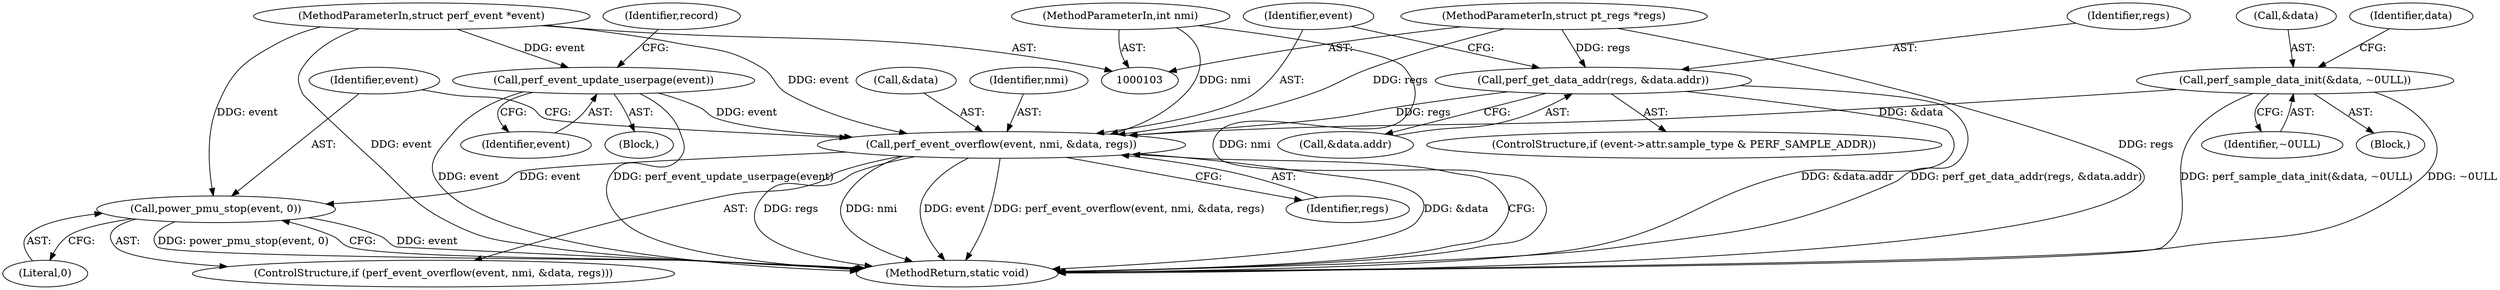 digraph "1_linux_a8b0ca17b80e92faab46ee7179ba9e99ccb61233_16@pointer" {
"1000267" [label="(Call,perf_event_overflow(event, nmi, &data, regs))"];
"1000233" [label="(Call,perf_event_update_userpage(event))"];
"1000104" [label="(MethodParameterIn,struct perf_event *event)"];
"1000107" [label="(MethodParameterIn,int nmi)"];
"1000239" [label="(Call,perf_sample_data_init(&data, ~0ULL))"];
"1000260" [label="(Call,perf_get_data_addr(regs, &data.addr))"];
"1000106" [label="(MethodParameterIn,struct pt_regs *regs)"];
"1000273" [label="(Call,power_pmu_stop(event, 0))"];
"1000239" [label="(Call,perf_sample_data_init(&data, ~0ULL))"];
"1000275" [label="(Literal,0)"];
"1000104" [label="(MethodParameterIn,struct perf_event *event)"];
"1000273" [label="(Call,power_pmu_stop(event, 0))"];
"1000270" [label="(Call,&data)"];
"1000262" [label="(Call,&data.addr)"];
"1000234" [label="(Identifier,event)"];
"1000245" [label="(Identifier,data)"];
"1000236" [label="(Identifier,record)"];
"1000272" [label="(Identifier,regs)"];
"1000269" [label="(Identifier,nmi)"];
"1000267" [label="(Call,perf_event_overflow(event, nmi, &data, regs))"];
"1000261" [label="(Identifier,regs)"];
"1000106" [label="(MethodParameterIn,struct pt_regs *regs)"];
"1000240" [label="(Call,&data)"];
"1000260" [label="(Call,perf_get_data_addr(regs, &data.addr))"];
"1000252" [label="(ControlStructure,if (event->attr.sample_type & PERF_SAMPLE_ADDR))"];
"1000242" [label="(Identifier,~0ULL)"];
"1000108" [label="(Block,)"];
"1000233" [label="(Call,perf_event_update_userpage(event))"];
"1000237" [label="(Block,)"];
"1000276" [label="(MethodReturn,static void)"];
"1000266" [label="(ControlStructure,if (perf_event_overflow(event, nmi, &data, regs)))"];
"1000268" [label="(Identifier,event)"];
"1000274" [label="(Identifier,event)"];
"1000107" [label="(MethodParameterIn,int nmi)"];
"1000267" -> "1000266"  [label="AST: "];
"1000267" -> "1000272"  [label="CFG: "];
"1000268" -> "1000267"  [label="AST: "];
"1000269" -> "1000267"  [label="AST: "];
"1000270" -> "1000267"  [label="AST: "];
"1000272" -> "1000267"  [label="AST: "];
"1000274" -> "1000267"  [label="CFG: "];
"1000276" -> "1000267"  [label="CFG: "];
"1000267" -> "1000276"  [label="DDG: regs"];
"1000267" -> "1000276"  [label="DDG: nmi"];
"1000267" -> "1000276"  [label="DDG: event"];
"1000267" -> "1000276"  [label="DDG: perf_event_overflow(event, nmi, &data, regs)"];
"1000267" -> "1000276"  [label="DDG: &data"];
"1000233" -> "1000267"  [label="DDG: event"];
"1000104" -> "1000267"  [label="DDG: event"];
"1000107" -> "1000267"  [label="DDG: nmi"];
"1000239" -> "1000267"  [label="DDG: &data"];
"1000260" -> "1000267"  [label="DDG: regs"];
"1000106" -> "1000267"  [label="DDG: regs"];
"1000267" -> "1000273"  [label="DDG: event"];
"1000233" -> "1000108"  [label="AST: "];
"1000233" -> "1000234"  [label="CFG: "];
"1000234" -> "1000233"  [label="AST: "];
"1000236" -> "1000233"  [label="CFG: "];
"1000233" -> "1000276"  [label="DDG: perf_event_update_userpage(event)"];
"1000233" -> "1000276"  [label="DDG: event"];
"1000104" -> "1000233"  [label="DDG: event"];
"1000104" -> "1000103"  [label="AST: "];
"1000104" -> "1000276"  [label="DDG: event"];
"1000104" -> "1000273"  [label="DDG: event"];
"1000107" -> "1000103"  [label="AST: "];
"1000107" -> "1000276"  [label="DDG: nmi"];
"1000239" -> "1000237"  [label="AST: "];
"1000239" -> "1000242"  [label="CFG: "];
"1000240" -> "1000239"  [label="AST: "];
"1000242" -> "1000239"  [label="AST: "];
"1000245" -> "1000239"  [label="CFG: "];
"1000239" -> "1000276"  [label="DDG: perf_sample_data_init(&data, ~0ULL)"];
"1000239" -> "1000276"  [label="DDG: ~0ULL"];
"1000260" -> "1000252"  [label="AST: "];
"1000260" -> "1000262"  [label="CFG: "];
"1000261" -> "1000260"  [label="AST: "];
"1000262" -> "1000260"  [label="AST: "];
"1000268" -> "1000260"  [label="CFG: "];
"1000260" -> "1000276"  [label="DDG: &data.addr"];
"1000260" -> "1000276"  [label="DDG: perf_get_data_addr(regs, &data.addr)"];
"1000106" -> "1000260"  [label="DDG: regs"];
"1000106" -> "1000103"  [label="AST: "];
"1000106" -> "1000276"  [label="DDG: regs"];
"1000273" -> "1000266"  [label="AST: "];
"1000273" -> "1000275"  [label="CFG: "];
"1000274" -> "1000273"  [label="AST: "];
"1000275" -> "1000273"  [label="AST: "];
"1000276" -> "1000273"  [label="CFG: "];
"1000273" -> "1000276"  [label="DDG: event"];
"1000273" -> "1000276"  [label="DDG: power_pmu_stop(event, 0)"];
}
